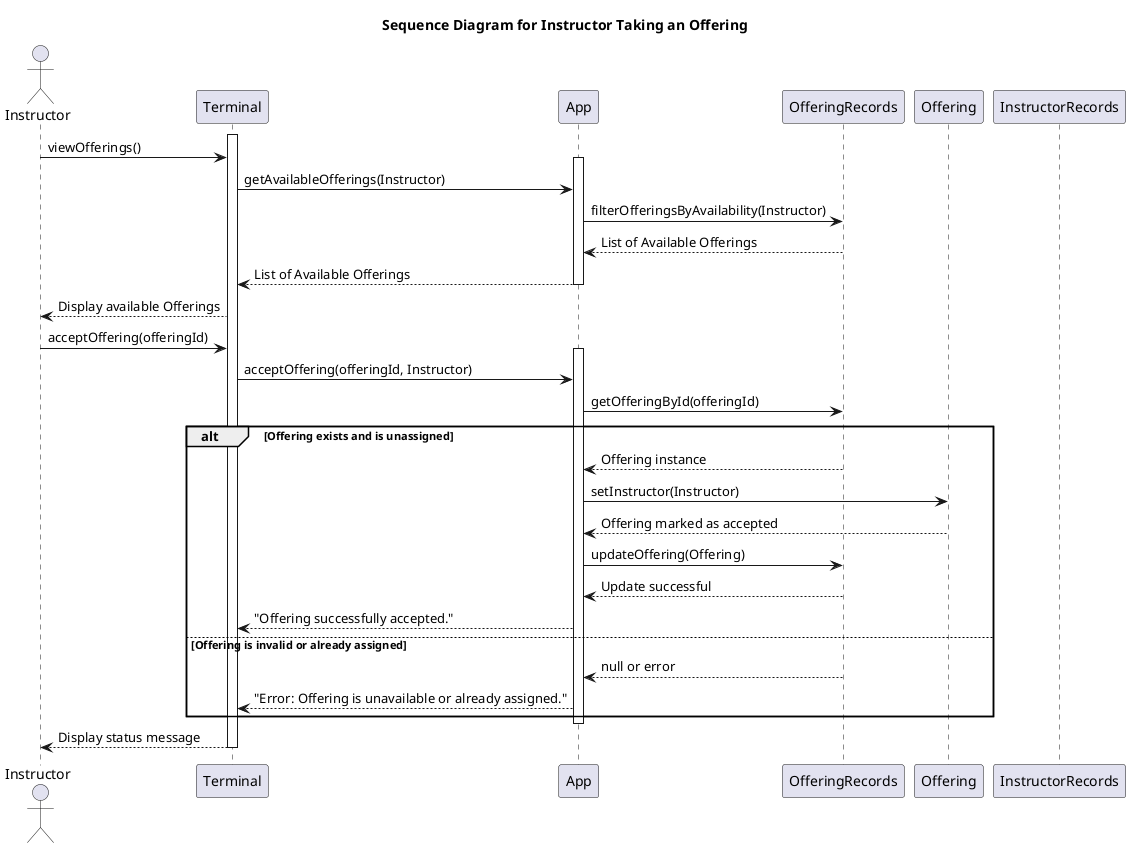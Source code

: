@startuml
title Sequence Diagram for Instructor Taking an Offering

actor Instructor
participant Terminal
participant App
participant OfferingRecords
participant Offering
participant InstructorRecords

activate Terminal

Instructor -> Terminal: viewOfferings()
activate App
Terminal -> App: getAvailableOfferings(Instructor)

App -> OfferingRecords: filterOfferingsByAvailability(Instructor)
OfferingRecords --> App: List of Available Offerings
App --> Terminal: List of Available Offerings
deactivate App
Terminal --> Instructor: Display available Offerings

Instructor -> Terminal: acceptOffering(offeringId)
activate App
Terminal -> App: acceptOffering(offeringId, Instructor)

App -> OfferingRecords: getOfferingById(offeringId)
alt Offering exists and is unassigned
    OfferingRecords --> App: Offering instance
    App -> Offering: setInstructor(Instructor)
    Offering --> App: Offering marked as accepted
    App -> OfferingRecords: updateOffering(Offering)
    OfferingRecords --> App: Update successful
    App --> Terminal: "Offering successfully accepted."
else Offering is invalid or already assigned
    OfferingRecords --> App: null or error
    App --> Terminal: "Error: Offering is unavailable or already assigned."
end

deactivate App
Terminal --> Instructor: Display status message

deactivate Terminal
@enduml
